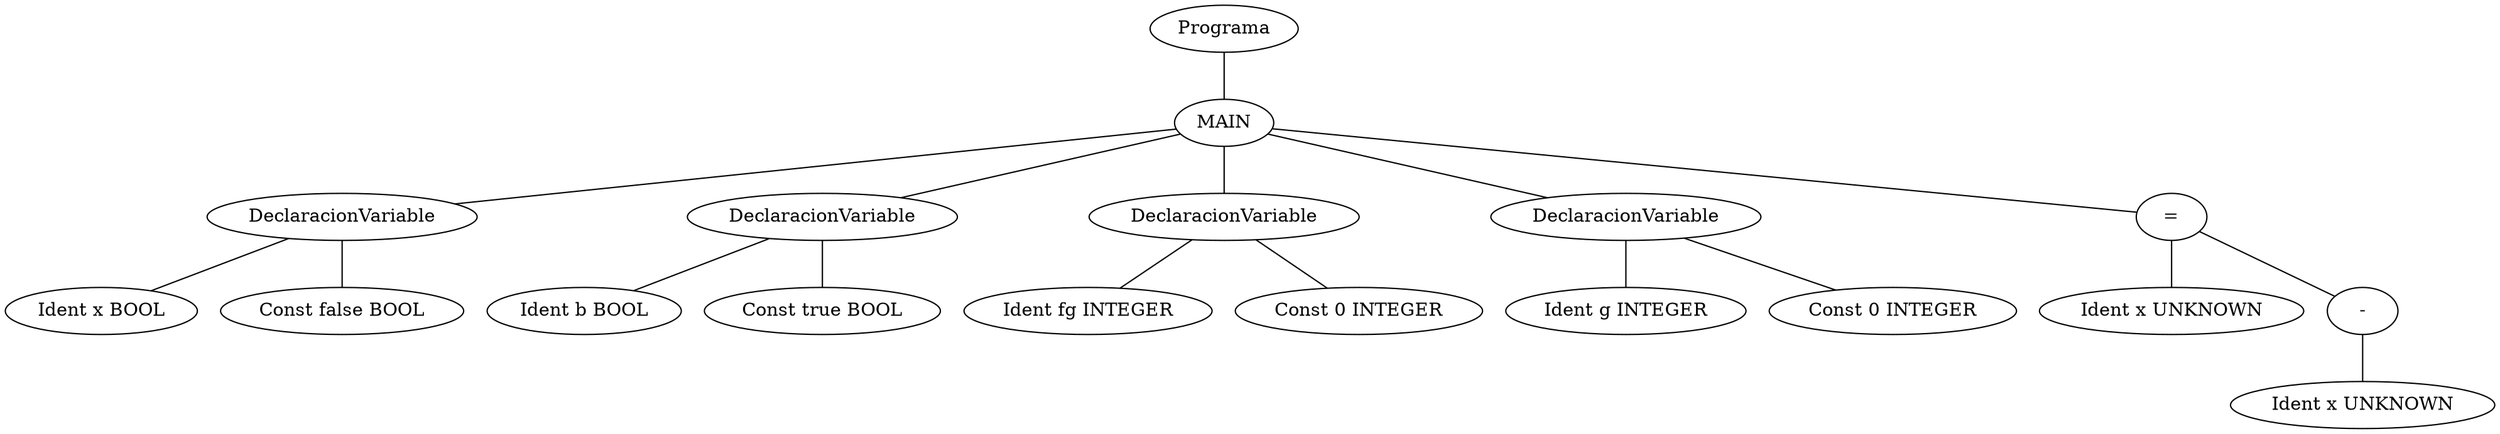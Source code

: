 graph G {1 [label="Programa"]
2 [label="MAIN"]
1 -- 2
3 [label="DeclaracionVariable"]
2 -- 3
4 [label="Ident x BOOL"]
3 -- 4
5 [label="Const false BOOL"]
3 -- 5
6 [label="DeclaracionVariable"]
2 -- 6
7 [label="Ident b BOOL"]
6 -- 7
8 [label="Const true BOOL"]
6 -- 8
9 [label="DeclaracionVariable"]
2 -- 9
10 [label="Ident fg INTEGER"]
9 -- 10
11 [label="Const 0 INTEGER"]
9 -- 11
12 [label="DeclaracionVariable"]
2 -- 12
13 [label="Ident g INTEGER"]
12 -- 13
14 [label="Const 0 INTEGER"]
12 -- 14
15 [label="="]
2 -- 15
16 [label="Ident x UNKNOWN"]
15 -- 16
17 [label="-"]
15 -- 17
18 [label="Ident x UNKNOWN"]
17 -- 18
}
